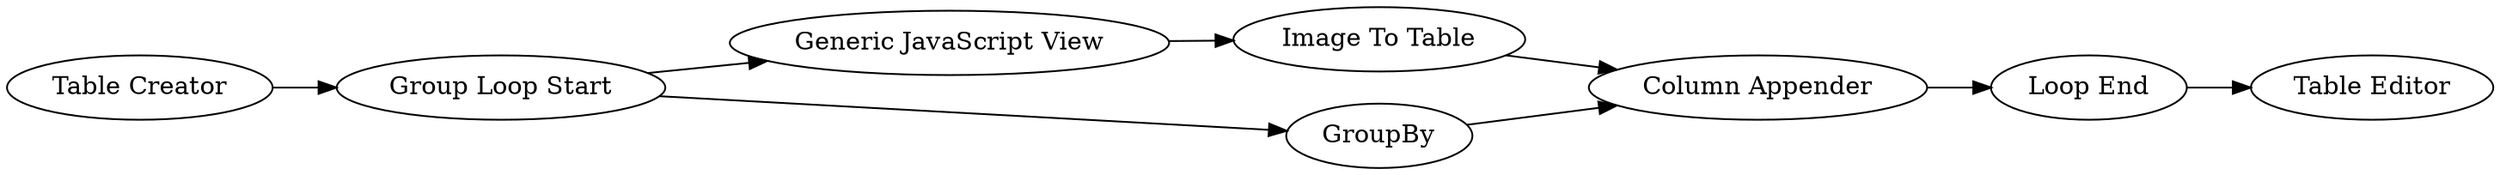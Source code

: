 digraph {
	"-6874754132351110271_17" [label="Table Editor"]
	"-6874754132351110271_13" [label="Image To Table"]
	"-6874754132351110271_4" [label="Group Loop Start"]
	"-6874754132351110271_15" [label="Column Appender"]
	"-6874754132351110271_16" [label="Loop End"]
	"-6874754132351110271_351" [label="Generic JavaScript View"]
	"-6874754132351110271_2" [label="Table Creator"]
	"-6874754132351110271_14" [label=GroupBy]
	"-6874754132351110271_4" -> "-6874754132351110271_14"
	"-6874754132351110271_4" -> "-6874754132351110271_351"
	"-6874754132351110271_16" -> "-6874754132351110271_17"
	"-6874754132351110271_15" -> "-6874754132351110271_16"
	"-6874754132351110271_13" -> "-6874754132351110271_15"
	"-6874754132351110271_351" -> "-6874754132351110271_13"
	"-6874754132351110271_14" -> "-6874754132351110271_15"
	"-6874754132351110271_2" -> "-6874754132351110271_4"
	rankdir=LR
}
